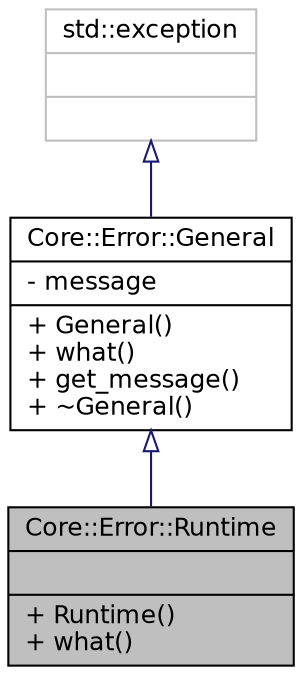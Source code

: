 digraph "Core::Error::Runtime"
{
 // INTERACTIVE_SVG=YES
  edge [fontname="Helvetica",fontsize="12",labelfontname="Helvetica",labelfontsize="12"];
  node [fontname="Helvetica",fontsize="12",shape=record];
  Node11 [label="{Core::Error::Runtime\n||+ Runtime()\l+ what()\l}",height=0.2,width=0.4,color="black", fillcolor="grey75", style="filled", fontcolor="black"];
  Node12 -> Node11 [dir="back",color="midnightblue",fontsize="12",style="solid",arrowtail="onormal",fontname="Helvetica"];
  Node12 [label="{Core::Error::General\n|- message\l|+ General()\l+ what()\l+ get_message()\l+ ~General()\l}",height=0.2,width=0.4,color="black", fillcolor="white", style="filled",URL="$classCore_1_1Error_1_1General.html",tooltip="The base class of all exceptions. "];
  Node13 -> Node12 [dir="back",color="midnightblue",fontsize="12",style="solid",arrowtail="onormal",fontname="Helvetica"];
  Node13 [label="{std::exception\n||}",height=0.2,width=0.4,color="grey75", fillcolor="white", style="filled"];
}

